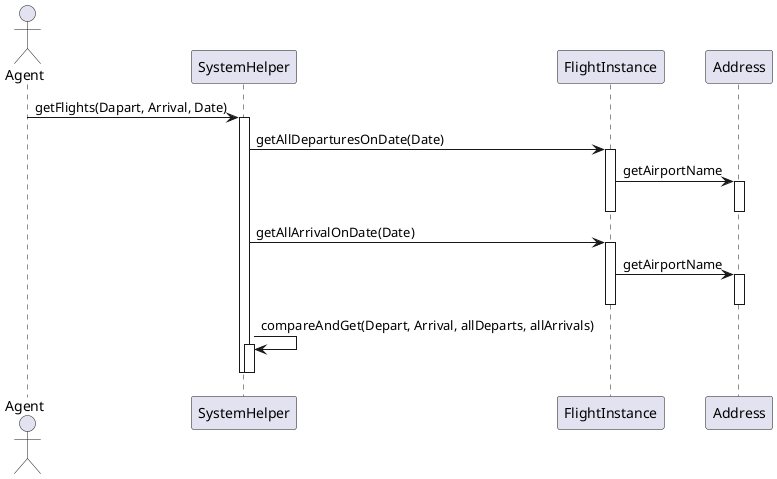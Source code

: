 @startuml ViewFlights
Actor Agent


Agent -> SystemHelper : getFlights(Dapart, Arrival, Date)
activate SystemHelper
SystemHelper -> FlightInstance : getAllDeparturesOnDate(Date)
activate FlightInstance
FlightInstance -> Address : getAirportName
activate Address
deactivate
deactivate

SystemHelper -> FlightInstance : getAllArrivalOnDate(Date)
activate FlightInstance
FlightInstance -> Address : getAirportName
activate Address
deactivate

deactivate
SystemHelper -> SystemHelper : compareAndGet(Depart, Arrival, allDeparts, allArrivals)
activate SystemHelper
deactivate
deactivate


@enduml